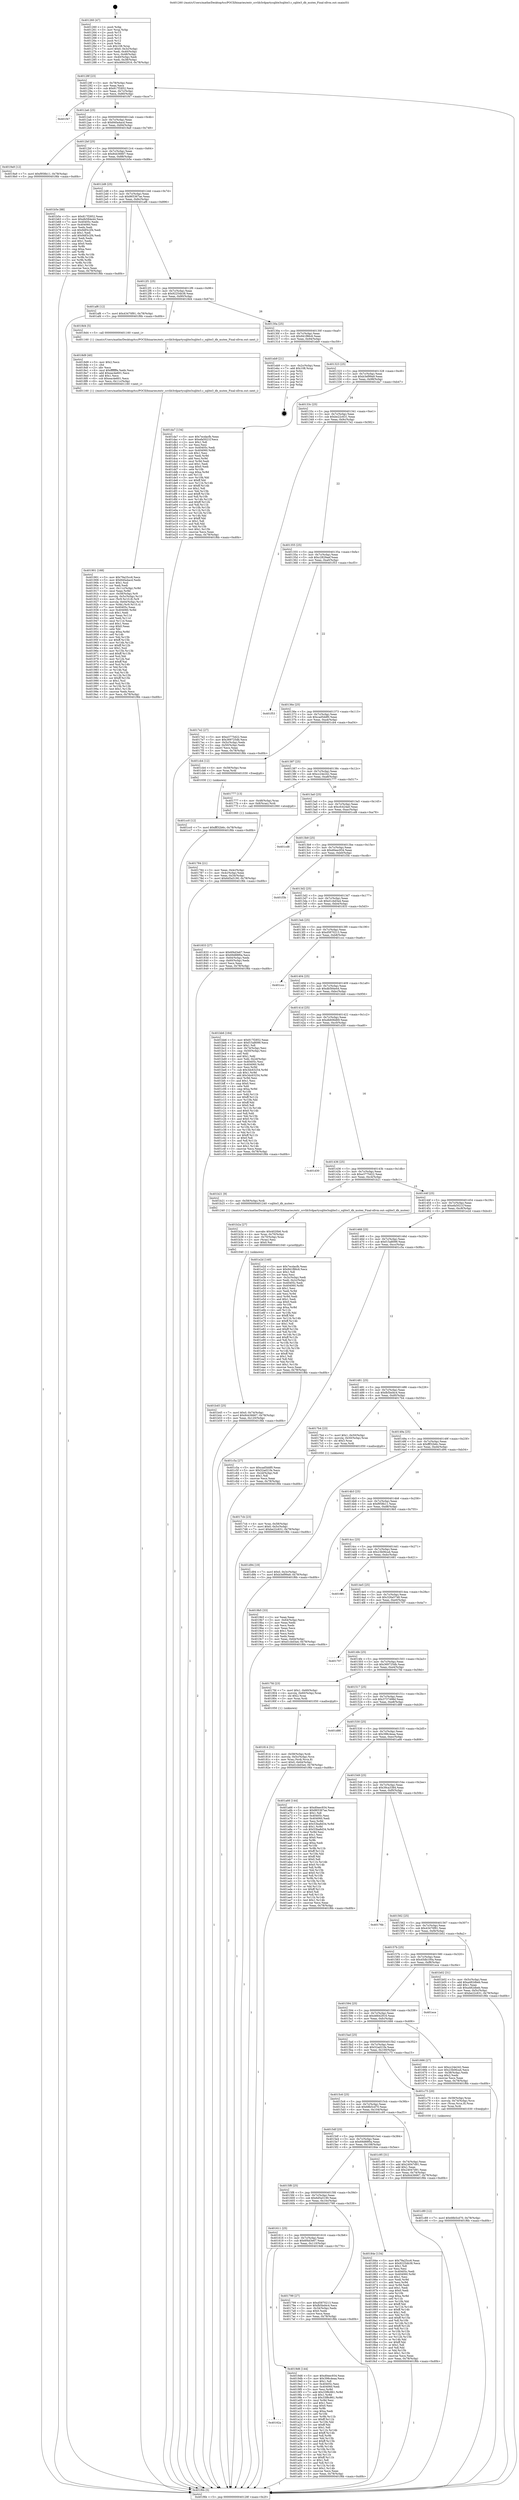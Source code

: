 digraph "0x401260" {
  label = "0x401260 (/mnt/c/Users/mathe/Desktop/tcc/POCII/binaries/extr_ccvlib3rdpartysqlite3sqlite3.c_sqlite3_db_mutex_Final-ollvm.out::main(0))"
  labelloc = "t"
  node[shape=record]

  Entry [label="",width=0.3,height=0.3,shape=circle,fillcolor=black,style=filled]
  "0x40128f" [label="{
     0x40128f [23]\l
     | [instrs]\l
     &nbsp;&nbsp;0x40128f \<+3\>: mov -0x78(%rbp),%eax\l
     &nbsp;&nbsp;0x401292 \<+2\>: mov %eax,%ecx\l
     &nbsp;&nbsp;0x401294 \<+6\>: sub $0x817f2852,%ecx\l
     &nbsp;&nbsp;0x40129a \<+3\>: mov %eax,-0x7c(%rbp)\l
     &nbsp;&nbsp;0x40129d \<+3\>: mov %ecx,-0x80(%rbp)\l
     &nbsp;&nbsp;0x4012a0 \<+6\>: je 0000000000401f47 \<main+0xce7\>\l
  }"]
  "0x401f47" [label="{
     0x401f47\l
  }", style=dashed]
  "0x4012a6" [label="{
     0x4012a6 [25]\l
     | [instrs]\l
     &nbsp;&nbsp;0x4012a6 \<+5\>: jmp 00000000004012ab \<main+0x4b\>\l
     &nbsp;&nbsp;0x4012ab \<+3\>: mov -0x7c(%rbp),%eax\l
     &nbsp;&nbsp;0x4012ae \<+5\>: sub $0x840a4acd,%eax\l
     &nbsp;&nbsp;0x4012b3 \<+6\>: mov %eax,-0x84(%rbp)\l
     &nbsp;&nbsp;0x4012b9 \<+6\>: je 00000000004019a9 \<main+0x749\>\l
  }"]
  Exit [label="",width=0.3,height=0.3,shape=circle,fillcolor=black,style=filled,peripheries=2]
  "0x4019a9" [label="{
     0x4019a9 [12]\l
     | [instrs]\l
     &nbsp;&nbsp;0x4019a9 \<+7\>: movl $0xf958b11,-0x78(%rbp)\l
     &nbsp;&nbsp;0x4019b0 \<+5\>: jmp 0000000000401f6b \<main+0xd0b\>\l
  }"]
  "0x4012bf" [label="{
     0x4012bf [25]\l
     | [instrs]\l
     &nbsp;&nbsp;0x4012bf \<+5\>: jmp 00000000004012c4 \<main+0x64\>\l
     &nbsp;&nbsp;0x4012c4 \<+3\>: mov -0x7c(%rbp),%eax\l
     &nbsp;&nbsp;0x4012c7 \<+5\>: sub $0x84436667,%eax\l
     &nbsp;&nbsp;0x4012cc \<+6\>: mov %eax,-0x88(%rbp)\l
     &nbsp;&nbsp;0x4012d2 \<+6\>: je 0000000000401b5e \<main+0x8fe\>\l
  }"]
  "0x401cc0" [label="{
     0x401cc0 [12]\l
     | [instrs]\l
     &nbsp;&nbsp;0x401cc0 \<+7\>: movl $0xfff32b6c,-0x78(%rbp)\l
     &nbsp;&nbsp;0x401cc7 \<+5\>: jmp 0000000000401f6b \<main+0xd0b\>\l
  }"]
  "0x401b5e" [label="{
     0x401b5e [88]\l
     | [instrs]\l
     &nbsp;&nbsp;0x401b5e \<+5\>: mov $0x817f2852,%eax\l
     &nbsp;&nbsp;0x401b63 \<+5\>: mov $0xdb584e44,%ecx\l
     &nbsp;&nbsp;0x401b68 \<+7\>: mov 0x40405c,%edx\l
     &nbsp;&nbsp;0x401b6f \<+7\>: mov 0x404060,%esi\l
     &nbsp;&nbsp;0x401b76 \<+2\>: mov %edx,%edi\l
     &nbsp;&nbsp;0x401b78 \<+6\>: sub $0x9df3c2f4,%edi\l
     &nbsp;&nbsp;0x401b7e \<+3\>: sub $0x1,%edi\l
     &nbsp;&nbsp;0x401b81 \<+6\>: add $0x9df3c2f4,%edi\l
     &nbsp;&nbsp;0x401b87 \<+3\>: imul %edi,%edx\l
     &nbsp;&nbsp;0x401b8a \<+3\>: and $0x1,%edx\l
     &nbsp;&nbsp;0x401b8d \<+3\>: cmp $0x0,%edx\l
     &nbsp;&nbsp;0x401b90 \<+4\>: sete %r8b\l
     &nbsp;&nbsp;0x401b94 \<+3\>: cmp $0xa,%esi\l
     &nbsp;&nbsp;0x401b97 \<+4\>: setl %r9b\l
     &nbsp;&nbsp;0x401b9b \<+3\>: mov %r8b,%r10b\l
     &nbsp;&nbsp;0x401b9e \<+3\>: and %r9b,%r10b\l
     &nbsp;&nbsp;0x401ba1 \<+3\>: xor %r9b,%r8b\l
     &nbsp;&nbsp;0x401ba4 \<+3\>: or %r8b,%r10b\l
     &nbsp;&nbsp;0x401ba7 \<+4\>: test $0x1,%r10b\l
     &nbsp;&nbsp;0x401bab \<+3\>: cmovne %ecx,%eax\l
     &nbsp;&nbsp;0x401bae \<+3\>: mov %eax,-0x78(%rbp)\l
     &nbsp;&nbsp;0x401bb1 \<+5\>: jmp 0000000000401f6b \<main+0xd0b\>\l
  }"]
  "0x4012d8" [label="{
     0x4012d8 [25]\l
     | [instrs]\l
     &nbsp;&nbsp;0x4012d8 \<+5\>: jmp 00000000004012dd \<main+0x7d\>\l
     &nbsp;&nbsp;0x4012dd \<+3\>: mov -0x7c(%rbp),%eax\l
     &nbsp;&nbsp;0x4012e0 \<+5\>: sub $0x865367ae,%eax\l
     &nbsp;&nbsp;0x4012e5 \<+6\>: mov %eax,-0x8c(%rbp)\l
     &nbsp;&nbsp;0x4012eb \<+6\>: je 0000000000401af6 \<main+0x896\>\l
  }"]
  "0x401c89" [label="{
     0x401c89 [12]\l
     | [instrs]\l
     &nbsp;&nbsp;0x401c89 \<+7\>: movl $0x68b5cd70,-0x78(%rbp)\l
     &nbsp;&nbsp;0x401c90 \<+5\>: jmp 0000000000401f6b \<main+0xd0b\>\l
  }"]
  "0x401af6" [label="{
     0x401af6 [12]\l
     | [instrs]\l
     &nbsp;&nbsp;0x401af6 \<+7\>: movl $0x43470f91,-0x78(%rbp)\l
     &nbsp;&nbsp;0x401afd \<+5\>: jmp 0000000000401f6b \<main+0xd0b\>\l
  }"]
  "0x4012f1" [label="{
     0x4012f1 [25]\l
     | [instrs]\l
     &nbsp;&nbsp;0x4012f1 \<+5\>: jmp 00000000004012f6 \<main+0x96\>\l
     &nbsp;&nbsp;0x4012f6 \<+3\>: mov -0x7c(%rbp),%eax\l
     &nbsp;&nbsp;0x4012f9 \<+5\>: sub $0x92254b38,%eax\l
     &nbsp;&nbsp;0x4012fe \<+6\>: mov %eax,-0x90(%rbp)\l
     &nbsp;&nbsp;0x401304 \<+6\>: je 00000000004018d4 \<main+0x674\>\l
  }"]
  "0x401b45" [label="{
     0x401b45 [25]\l
     | [instrs]\l
     &nbsp;&nbsp;0x401b45 \<+7\>: movl $0x0,-0x74(%rbp)\l
     &nbsp;&nbsp;0x401b4c \<+7\>: movl $0x84436667,-0x78(%rbp)\l
     &nbsp;&nbsp;0x401b53 \<+6\>: mov %eax,-0x120(%rbp)\l
     &nbsp;&nbsp;0x401b59 \<+5\>: jmp 0000000000401f6b \<main+0xd0b\>\l
  }"]
  "0x4018d4" [label="{
     0x4018d4 [5]\l
     | [instrs]\l
     &nbsp;&nbsp;0x4018d4 \<+5\>: call 0000000000401160 \<next_i\>\l
     | [calls]\l
     &nbsp;&nbsp;0x401160 \{1\} (/mnt/c/Users/mathe/Desktop/tcc/POCII/binaries/extr_ccvlib3rdpartysqlite3sqlite3.c_sqlite3_db_mutex_Final-ollvm.out::next_i)\l
  }"]
  "0x40130a" [label="{
     0x40130a [25]\l
     | [instrs]\l
     &nbsp;&nbsp;0x40130a \<+5\>: jmp 000000000040130f \<main+0xaf\>\l
     &nbsp;&nbsp;0x40130f \<+3\>: mov -0x7c(%rbp),%eax\l
     &nbsp;&nbsp;0x401312 \<+5\>: sub $0x941f86c6,%eax\l
     &nbsp;&nbsp;0x401317 \<+6\>: mov %eax,-0x94(%rbp)\l
     &nbsp;&nbsp;0x40131d \<+6\>: je 0000000000401eb9 \<main+0xc59\>\l
  }"]
  "0x401b2a" [label="{
     0x401b2a [27]\l
     | [instrs]\l
     &nbsp;&nbsp;0x401b2a \<+10\>: movabs $0x4020b6,%rdi\l
     &nbsp;&nbsp;0x401b34 \<+4\>: mov %rax,-0x70(%rbp)\l
     &nbsp;&nbsp;0x401b38 \<+4\>: mov -0x70(%rbp),%rax\l
     &nbsp;&nbsp;0x401b3c \<+2\>: mov (%rax),%esi\l
     &nbsp;&nbsp;0x401b3e \<+2\>: mov $0x0,%al\l
     &nbsp;&nbsp;0x401b40 \<+5\>: call 0000000000401040 \<printf@plt\>\l
     | [calls]\l
     &nbsp;&nbsp;0x401040 \{1\} (unknown)\l
  }"]
  "0x401eb9" [label="{
     0x401eb9 [21]\l
     | [instrs]\l
     &nbsp;&nbsp;0x401eb9 \<+3\>: mov -0x2c(%rbp),%eax\l
     &nbsp;&nbsp;0x401ebc \<+7\>: add $0x108,%rsp\l
     &nbsp;&nbsp;0x401ec3 \<+1\>: pop %rbx\l
     &nbsp;&nbsp;0x401ec4 \<+2\>: pop %r12\l
     &nbsp;&nbsp;0x401ec6 \<+2\>: pop %r13\l
     &nbsp;&nbsp;0x401ec8 \<+2\>: pop %r14\l
     &nbsp;&nbsp;0x401eca \<+2\>: pop %r15\l
     &nbsp;&nbsp;0x401ecc \<+1\>: pop %rbp\l
     &nbsp;&nbsp;0x401ecd \<+1\>: ret\l
  }"]
  "0x401323" [label="{
     0x401323 [25]\l
     | [instrs]\l
     &nbsp;&nbsp;0x401323 \<+5\>: jmp 0000000000401328 \<main+0xc8\>\l
     &nbsp;&nbsp;0x401328 \<+3\>: mov -0x7c(%rbp),%eax\l
     &nbsp;&nbsp;0x40132b \<+5\>: sub $0xb3ef99a9,%eax\l
     &nbsp;&nbsp;0x401330 \<+6\>: mov %eax,-0x98(%rbp)\l
     &nbsp;&nbsp;0x401336 \<+6\>: je 0000000000401da7 \<main+0xb47\>\l
  }"]
  "0x40162a" [label="{
     0x40162a\l
  }", style=dashed]
  "0x401da7" [label="{
     0x401da7 [134]\l
     | [instrs]\l
     &nbsp;&nbsp;0x401da7 \<+5\>: mov $0x7ecdacfb,%eax\l
     &nbsp;&nbsp;0x401dac \<+5\>: mov $0xefa5021f,%ecx\l
     &nbsp;&nbsp;0x401db1 \<+2\>: mov $0x1,%dl\l
     &nbsp;&nbsp;0x401db3 \<+2\>: xor %esi,%esi\l
     &nbsp;&nbsp;0x401db5 \<+7\>: mov 0x40405c,%edi\l
     &nbsp;&nbsp;0x401dbc \<+8\>: mov 0x404060,%r8d\l
     &nbsp;&nbsp;0x401dc4 \<+3\>: sub $0x1,%esi\l
     &nbsp;&nbsp;0x401dc7 \<+3\>: mov %edi,%r9d\l
     &nbsp;&nbsp;0x401dca \<+3\>: add %esi,%r9d\l
     &nbsp;&nbsp;0x401dcd \<+4\>: imul %r9d,%edi\l
     &nbsp;&nbsp;0x401dd1 \<+3\>: and $0x1,%edi\l
     &nbsp;&nbsp;0x401dd4 \<+3\>: cmp $0x0,%edi\l
     &nbsp;&nbsp;0x401dd7 \<+4\>: sete %r10b\l
     &nbsp;&nbsp;0x401ddb \<+4\>: cmp $0xa,%r8d\l
     &nbsp;&nbsp;0x401ddf \<+4\>: setl %r11b\l
     &nbsp;&nbsp;0x401de3 \<+3\>: mov %r10b,%bl\l
     &nbsp;&nbsp;0x401de6 \<+3\>: xor $0xff,%bl\l
     &nbsp;&nbsp;0x401de9 \<+3\>: mov %r11b,%r14b\l
     &nbsp;&nbsp;0x401dec \<+4\>: xor $0xff,%r14b\l
     &nbsp;&nbsp;0x401df0 \<+3\>: xor $0x1,%dl\l
     &nbsp;&nbsp;0x401df3 \<+3\>: mov %bl,%r15b\l
     &nbsp;&nbsp;0x401df6 \<+4\>: and $0xff,%r15b\l
     &nbsp;&nbsp;0x401dfa \<+3\>: and %dl,%r10b\l
     &nbsp;&nbsp;0x401dfd \<+3\>: mov %r14b,%r12b\l
     &nbsp;&nbsp;0x401e00 \<+4\>: and $0xff,%r12b\l
     &nbsp;&nbsp;0x401e04 \<+3\>: and %dl,%r11b\l
     &nbsp;&nbsp;0x401e07 \<+3\>: or %r10b,%r15b\l
     &nbsp;&nbsp;0x401e0a \<+3\>: or %r11b,%r12b\l
     &nbsp;&nbsp;0x401e0d \<+3\>: xor %r12b,%r15b\l
     &nbsp;&nbsp;0x401e10 \<+3\>: or %r14b,%bl\l
     &nbsp;&nbsp;0x401e13 \<+3\>: xor $0xff,%bl\l
     &nbsp;&nbsp;0x401e16 \<+3\>: or $0x1,%dl\l
     &nbsp;&nbsp;0x401e19 \<+2\>: and %dl,%bl\l
     &nbsp;&nbsp;0x401e1b \<+3\>: or %bl,%r15b\l
     &nbsp;&nbsp;0x401e1e \<+4\>: test $0x1,%r15b\l
     &nbsp;&nbsp;0x401e22 \<+3\>: cmovne %ecx,%eax\l
     &nbsp;&nbsp;0x401e25 \<+3\>: mov %eax,-0x78(%rbp)\l
     &nbsp;&nbsp;0x401e28 \<+5\>: jmp 0000000000401f6b \<main+0xd0b\>\l
  }"]
  "0x40133c" [label="{
     0x40133c [25]\l
     | [instrs]\l
     &nbsp;&nbsp;0x40133c \<+5\>: jmp 0000000000401341 \<main+0xe1\>\l
     &nbsp;&nbsp;0x401341 \<+3\>: mov -0x7c(%rbp),%eax\l
     &nbsp;&nbsp;0x401344 \<+5\>: sub $0xbe22c631,%eax\l
     &nbsp;&nbsp;0x401349 \<+6\>: mov %eax,-0x9c(%rbp)\l
     &nbsp;&nbsp;0x40134f \<+6\>: je 00000000004017e2 \<main+0x582\>\l
  }"]
  "0x4019d6" [label="{
     0x4019d6 [144]\l
     | [instrs]\l
     &nbsp;&nbsp;0x4019d6 \<+5\>: mov $0xd0eec934,%eax\l
     &nbsp;&nbsp;0x4019db \<+5\>: mov $0x398c4eaa,%ecx\l
     &nbsp;&nbsp;0x4019e0 \<+2\>: mov $0x1,%dl\l
     &nbsp;&nbsp;0x4019e2 \<+7\>: mov 0x40405c,%esi\l
     &nbsp;&nbsp;0x4019e9 \<+7\>: mov 0x404060,%edi\l
     &nbsp;&nbsp;0x4019f0 \<+3\>: mov %esi,%r8d\l
     &nbsp;&nbsp;0x4019f3 \<+7\>: add $0x33f8c861,%r8d\l
     &nbsp;&nbsp;0x4019fa \<+4\>: sub $0x1,%r8d\l
     &nbsp;&nbsp;0x4019fe \<+7\>: sub $0x33f8c861,%r8d\l
     &nbsp;&nbsp;0x401a05 \<+4\>: imul %r8d,%esi\l
     &nbsp;&nbsp;0x401a09 \<+3\>: and $0x1,%esi\l
     &nbsp;&nbsp;0x401a0c \<+3\>: cmp $0x0,%esi\l
     &nbsp;&nbsp;0x401a0f \<+4\>: sete %r9b\l
     &nbsp;&nbsp;0x401a13 \<+3\>: cmp $0xa,%edi\l
     &nbsp;&nbsp;0x401a16 \<+4\>: setl %r10b\l
     &nbsp;&nbsp;0x401a1a \<+3\>: mov %r9b,%r11b\l
     &nbsp;&nbsp;0x401a1d \<+4\>: xor $0xff,%r11b\l
     &nbsp;&nbsp;0x401a21 \<+3\>: mov %r10b,%bl\l
     &nbsp;&nbsp;0x401a24 \<+3\>: xor $0xff,%bl\l
     &nbsp;&nbsp;0x401a27 \<+3\>: xor $0x1,%dl\l
     &nbsp;&nbsp;0x401a2a \<+3\>: mov %r11b,%r14b\l
     &nbsp;&nbsp;0x401a2d \<+4\>: and $0xff,%r14b\l
     &nbsp;&nbsp;0x401a31 \<+3\>: and %dl,%r9b\l
     &nbsp;&nbsp;0x401a34 \<+3\>: mov %bl,%r15b\l
     &nbsp;&nbsp;0x401a37 \<+4\>: and $0xff,%r15b\l
     &nbsp;&nbsp;0x401a3b \<+3\>: and %dl,%r10b\l
     &nbsp;&nbsp;0x401a3e \<+3\>: or %r9b,%r14b\l
     &nbsp;&nbsp;0x401a41 \<+3\>: or %r10b,%r15b\l
     &nbsp;&nbsp;0x401a44 \<+3\>: xor %r15b,%r14b\l
     &nbsp;&nbsp;0x401a47 \<+3\>: or %bl,%r11b\l
     &nbsp;&nbsp;0x401a4a \<+4\>: xor $0xff,%r11b\l
     &nbsp;&nbsp;0x401a4e \<+3\>: or $0x1,%dl\l
     &nbsp;&nbsp;0x401a51 \<+3\>: and %dl,%r11b\l
     &nbsp;&nbsp;0x401a54 \<+3\>: or %r11b,%r14b\l
     &nbsp;&nbsp;0x401a57 \<+4\>: test $0x1,%r14b\l
     &nbsp;&nbsp;0x401a5b \<+3\>: cmovne %ecx,%eax\l
     &nbsp;&nbsp;0x401a5e \<+3\>: mov %eax,-0x78(%rbp)\l
     &nbsp;&nbsp;0x401a61 \<+5\>: jmp 0000000000401f6b \<main+0xd0b\>\l
  }"]
  "0x4017e2" [label="{
     0x4017e2 [27]\l
     | [instrs]\l
     &nbsp;&nbsp;0x4017e2 \<+5\>: mov $0xe3775d22,%eax\l
     &nbsp;&nbsp;0x4017e7 \<+5\>: mov $0x369725db,%ecx\l
     &nbsp;&nbsp;0x4017ec \<+3\>: mov -0x5c(%rbp),%edx\l
     &nbsp;&nbsp;0x4017ef \<+3\>: cmp -0x50(%rbp),%edx\l
     &nbsp;&nbsp;0x4017f2 \<+3\>: cmovl %ecx,%eax\l
     &nbsp;&nbsp;0x4017f5 \<+3\>: mov %eax,-0x78(%rbp)\l
     &nbsp;&nbsp;0x4017f8 \<+5\>: jmp 0000000000401f6b \<main+0xd0b\>\l
  }"]
  "0x401355" [label="{
     0x401355 [25]\l
     | [instrs]\l
     &nbsp;&nbsp;0x401355 \<+5\>: jmp 000000000040135a \<main+0xfa\>\l
     &nbsp;&nbsp;0x40135a \<+3\>: mov -0x7c(%rbp),%eax\l
     &nbsp;&nbsp;0x40135d \<+5\>: sub $0xc2829aef,%eax\l
     &nbsp;&nbsp;0x401362 \<+6\>: mov %eax,-0xa0(%rbp)\l
     &nbsp;&nbsp;0x401368 \<+6\>: je 0000000000401f53 \<main+0xcf3\>\l
  }"]
  "0x401901" [label="{
     0x401901 [168]\l
     | [instrs]\l
     &nbsp;&nbsp;0x401901 \<+5\>: mov $0x79a25cc6,%ecx\l
     &nbsp;&nbsp;0x401906 \<+5\>: mov $0x840a4acd,%edx\l
     &nbsp;&nbsp;0x40190b \<+3\>: mov $0x1,%sil\l
     &nbsp;&nbsp;0x40190e \<+2\>: xor %edi,%edi\l
     &nbsp;&nbsp;0x401910 \<+7\>: mov -0x11c(%rbp),%r8d\l
     &nbsp;&nbsp;0x401917 \<+4\>: imul %eax,%r8d\l
     &nbsp;&nbsp;0x40191b \<+4\>: mov -0x58(%rbp),%r9\l
     &nbsp;&nbsp;0x40191f \<+4\>: movslq -0x5c(%rbp),%r10\l
     &nbsp;&nbsp;0x401923 \<+4\>: mov (%r9,%r10,8),%r9\l
     &nbsp;&nbsp;0x401927 \<+4\>: movslq -0x64(%rbp),%r10\l
     &nbsp;&nbsp;0x40192b \<+4\>: mov %r8d,(%r9,%r10,4)\l
     &nbsp;&nbsp;0x40192f \<+7\>: mov 0x40405c,%eax\l
     &nbsp;&nbsp;0x401936 \<+8\>: mov 0x404060,%r8d\l
     &nbsp;&nbsp;0x40193e \<+3\>: sub $0x1,%edi\l
     &nbsp;&nbsp;0x401941 \<+3\>: mov %eax,%r11d\l
     &nbsp;&nbsp;0x401944 \<+3\>: add %edi,%r11d\l
     &nbsp;&nbsp;0x401947 \<+4\>: imul %r11d,%eax\l
     &nbsp;&nbsp;0x40194b \<+3\>: and $0x1,%eax\l
     &nbsp;&nbsp;0x40194e \<+3\>: cmp $0x0,%eax\l
     &nbsp;&nbsp;0x401951 \<+3\>: sete %bl\l
     &nbsp;&nbsp;0x401954 \<+4\>: cmp $0xa,%r8d\l
     &nbsp;&nbsp;0x401958 \<+4\>: setl %r14b\l
     &nbsp;&nbsp;0x40195c \<+3\>: mov %bl,%r15b\l
     &nbsp;&nbsp;0x40195f \<+4\>: xor $0xff,%r15b\l
     &nbsp;&nbsp;0x401963 \<+3\>: mov %r14b,%r12b\l
     &nbsp;&nbsp;0x401966 \<+4\>: xor $0xff,%r12b\l
     &nbsp;&nbsp;0x40196a \<+4\>: xor $0x1,%sil\l
     &nbsp;&nbsp;0x40196e \<+3\>: mov %r15b,%r13b\l
     &nbsp;&nbsp;0x401971 \<+4\>: and $0xff,%r13b\l
     &nbsp;&nbsp;0x401975 \<+3\>: and %sil,%bl\l
     &nbsp;&nbsp;0x401978 \<+3\>: mov %r12b,%al\l
     &nbsp;&nbsp;0x40197b \<+2\>: and $0xff,%al\l
     &nbsp;&nbsp;0x40197d \<+3\>: and %sil,%r14b\l
     &nbsp;&nbsp;0x401980 \<+3\>: or %bl,%r13b\l
     &nbsp;&nbsp;0x401983 \<+3\>: or %r14b,%al\l
     &nbsp;&nbsp;0x401986 \<+3\>: xor %al,%r13b\l
     &nbsp;&nbsp;0x401989 \<+3\>: or %r12b,%r15b\l
     &nbsp;&nbsp;0x40198c \<+4\>: xor $0xff,%r15b\l
     &nbsp;&nbsp;0x401990 \<+4\>: or $0x1,%sil\l
     &nbsp;&nbsp;0x401994 \<+3\>: and %sil,%r15b\l
     &nbsp;&nbsp;0x401997 \<+3\>: or %r15b,%r13b\l
     &nbsp;&nbsp;0x40199a \<+4\>: test $0x1,%r13b\l
     &nbsp;&nbsp;0x40199e \<+3\>: cmovne %edx,%ecx\l
     &nbsp;&nbsp;0x4019a1 \<+3\>: mov %ecx,-0x78(%rbp)\l
     &nbsp;&nbsp;0x4019a4 \<+5\>: jmp 0000000000401f6b \<main+0xd0b\>\l
  }"]
  "0x401f53" [label="{
     0x401f53\l
  }", style=dashed]
  "0x40136e" [label="{
     0x40136e [25]\l
     | [instrs]\l
     &nbsp;&nbsp;0x40136e \<+5\>: jmp 0000000000401373 \<main+0x113\>\l
     &nbsp;&nbsp;0x401373 \<+3\>: mov -0x7c(%rbp),%eax\l
     &nbsp;&nbsp;0x401376 \<+5\>: sub $0xcad5ddf0,%eax\l
     &nbsp;&nbsp;0x40137b \<+6\>: mov %eax,-0xa4(%rbp)\l
     &nbsp;&nbsp;0x401381 \<+6\>: je 0000000000401cb4 \<main+0xa54\>\l
  }"]
  "0x4018d9" [label="{
     0x4018d9 [40]\l
     | [instrs]\l
     &nbsp;&nbsp;0x4018d9 \<+5\>: mov $0x2,%ecx\l
     &nbsp;&nbsp;0x4018de \<+1\>: cltd\l
     &nbsp;&nbsp;0x4018df \<+2\>: idiv %ecx\l
     &nbsp;&nbsp;0x4018e1 \<+6\>: imul $0xfffffffe,%edx,%ecx\l
     &nbsp;&nbsp;0x4018e7 \<+6\>: add $0xeac4e601,%ecx\l
     &nbsp;&nbsp;0x4018ed \<+3\>: add $0x1,%ecx\l
     &nbsp;&nbsp;0x4018f0 \<+6\>: sub $0xeac4e601,%ecx\l
     &nbsp;&nbsp;0x4018f6 \<+6\>: mov %ecx,-0x11c(%rbp)\l
     &nbsp;&nbsp;0x4018fc \<+5\>: call 0000000000401160 \<next_i\>\l
     | [calls]\l
     &nbsp;&nbsp;0x401160 \{1\} (/mnt/c/Users/mathe/Desktop/tcc/POCII/binaries/extr_ccvlib3rdpartysqlite3sqlite3.c_sqlite3_db_mutex_Final-ollvm.out::next_i)\l
  }"]
  "0x401cb4" [label="{
     0x401cb4 [12]\l
     | [instrs]\l
     &nbsp;&nbsp;0x401cb4 \<+4\>: mov -0x58(%rbp),%rax\l
     &nbsp;&nbsp;0x401cb8 \<+3\>: mov %rax,%rdi\l
     &nbsp;&nbsp;0x401cbb \<+5\>: call 0000000000401030 \<free@plt\>\l
     | [calls]\l
     &nbsp;&nbsp;0x401030 \{1\} (unknown)\l
  }"]
  "0x401387" [label="{
     0x401387 [25]\l
     | [instrs]\l
     &nbsp;&nbsp;0x401387 \<+5\>: jmp 000000000040138c \<main+0x12c\>\l
     &nbsp;&nbsp;0x40138c \<+3\>: mov -0x7c(%rbp),%eax\l
     &nbsp;&nbsp;0x40138f \<+5\>: sub $0xcc24e242,%eax\l
     &nbsp;&nbsp;0x401394 \<+6\>: mov %eax,-0xa8(%rbp)\l
     &nbsp;&nbsp;0x40139a \<+6\>: je 0000000000401777 \<main+0x517\>\l
  }"]
  "0x401814" [label="{
     0x401814 [31]\l
     | [instrs]\l
     &nbsp;&nbsp;0x401814 \<+4\>: mov -0x58(%rbp),%rdi\l
     &nbsp;&nbsp;0x401818 \<+4\>: movslq -0x5c(%rbp),%rcx\l
     &nbsp;&nbsp;0x40181c \<+4\>: mov %rax,(%rdi,%rcx,8)\l
     &nbsp;&nbsp;0x401820 \<+7\>: movl $0x0,-0x64(%rbp)\l
     &nbsp;&nbsp;0x401827 \<+7\>: movl $0xd1cbd3a4,-0x78(%rbp)\l
     &nbsp;&nbsp;0x40182e \<+5\>: jmp 0000000000401f6b \<main+0xd0b\>\l
  }"]
  "0x401777" [label="{
     0x401777 [13]\l
     | [instrs]\l
     &nbsp;&nbsp;0x401777 \<+4\>: mov -0x48(%rbp),%rax\l
     &nbsp;&nbsp;0x40177b \<+4\>: mov 0x8(%rax),%rdi\l
     &nbsp;&nbsp;0x40177f \<+5\>: call 0000000000401060 \<atoi@plt\>\l
     | [calls]\l
     &nbsp;&nbsp;0x401060 \{1\} (unknown)\l
  }"]
  "0x4013a0" [label="{
     0x4013a0 [25]\l
     | [instrs]\l
     &nbsp;&nbsp;0x4013a0 \<+5\>: jmp 00000000004013a5 \<main+0x145\>\l
     &nbsp;&nbsp;0x4013a5 \<+3\>: mov -0x7c(%rbp),%eax\l
     &nbsp;&nbsp;0x4013a8 \<+5\>: sub $0xcfc424a0,%eax\l
     &nbsp;&nbsp;0x4013ad \<+6\>: mov %eax,-0xac(%rbp)\l
     &nbsp;&nbsp;0x4013b3 \<+6\>: je 0000000000401cd8 \<main+0xa78\>\l
  }"]
  "0x4017cb" [label="{
     0x4017cb [23]\l
     | [instrs]\l
     &nbsp;&nbsp;0x4017cb \<+4\>: mov %rax,-0x58(%rbp)\l
     &nbsp;&nbsp;0x4017cf \<+7\>: movl $0x0,-0x5c(%rbp)\l
     &nbsp;&nbsp;0x4017d6 \<+7\>: movl $0xbe22c631,-0x78(%rbp)\l
     &nbsp;&nbsp;0x4017dd \<+5\>: jmp 0000000000401f6b \<main+0xd0b\>\l
  }"]
  "0x401cd8" [label="{
     0x401cd8\l
  }", style=dashed]
  "0x4013b9" [label="{
     0x4013b9 [25]\l
     | [instrs]\l
     &nbsp;&nbsp;0x4013b9 \<+5\>: jmp 00000000004013be \<main+0x15e\>\l
     &nbsp;&nbsp;0x4013be \<+3\>: mov -0x7c(%rbp),%eax\l
     &nbsp;&nbsp;0x4013c1 \<+5\>: sub $0xd0eec934,%eax\l
     &nbsp;&nbsp;0x4013c6 \<+6\>: mov %eax,-0xb0(%rbp)\l
     &nbsp;&nbsp;0x4013cc \<+6\>: je 0000000000401f3b \<main+0xcdb\>\l
  }"]
  "0x401611" [label="{
     0x401611 [25]\l
     | [instrs]\l
     &nbsp;&nbsp;0x401611 \<+5\>: jmp 0000000000401616 \<main+0x3b6\>\l
     &nbsp;&nbsp;0x401616 \<+3\>: mov -0x7c(%rbp),%eax\l
     &nbsp;&nbsp;0x401619 \<+5\>: sub $0x6f4d3e67,%eax\l
     &nbsp;&nbsp;0x40161e \<+6\>: mov %eax,-0x110(%rbp)\l
     &nbsp;&nbsp;0x401624 \<+6\>: je 00000000004019d6 \<main+0x776\>\l
  }"]
  "0x401f3b" [label="{
     0x401f3b\l
  }", style=dashed]
  "0x4013d2" [label="{
     0x4013d2 [25]\l
     | [instrs]\l
     &nbsp;&nbsp;0x4013d2 \<+5\>: jmp 00000000004013d7 \<main+0x177\>\l
     &nbsp;&nbsp;0x4013d7 \<+3\>: mov -0x7c(%rbp),%eax\l
     &nbsp;&nbsp;0x4013da \<+5\>: sub $0xd1cbd3a4,%eax\l
     &nbsp;&nbsp;0x4013df \<+6\>: mov %eax,-0xb4(%rbp)\l
     &nbsp;&nbsp;0x4013e5 \<+6\>: je 0000000000401833 \<main+0x5d3\>\l
  }"]
  "0x401799" [label="{
     0x401799 [27]\l
     | [instrs]\l
     &nbsp;&nbsp;0x401799 \<+5\>: mov $0xd5870213,%eax\l
     &nbsp;&nbsp;0x40179e \<+5\>: mov $0xfb5bd4c4,%ecx\l
     &nbsp;&nbsp;0x4017a3 \<+3\>: mov -0x34(%rbp),%edx\l
     &nbsp;&nbsp;0x4017a6 \<+3\>: cmp $0x0,%edx\l
     &nbsp;&nbsp;0x4017a9 \<+3\>: cmove %ecx,%eax\l
     &nbsp;&nbsp;0x4017ac \<+3\>: mov %eax,-0x78(%rbp)\l
     &nbsp;&nbsp;0x4017af \<+5\>: jmp 0000000000401f6b \<main+0xd0b\>\l
  }"]
  "0x401833" [label="{
     0x401833 [27]\l
     | [instrs]\l
     &nbsp;&nbsp;0x401833 \<+5\>: mov $0x6f4d3e67,%eax\l
     &nbsp;&nbsp;0x401838 \<+5\>: mov $0x69d88f0a,%ecx\l
     &nbsp;&nbsp;0x40183d \<+3\>: mov -0x64(%rbp),%edx\l
     &nbsp;&nbsp;0x401840 \<+3\>: cmp -0x60(%rbp),%edx\l
     &nbsp;&nbsp;0x401843 \<+3\>: cmovl %ecx,%eax\l
     &nbsp;&nbsp;0x401846 \<+3\>: mov %eax,-0x78(%rbp)\l
     &nbsp;&nbsp;0x401849 \<+5\>: jmp 0000000000401f6b \<main+0xd0b\>\l
  }"]
  "0x4013eb" [label="{
     0x4013eb [25]\l
     | [instrs]\l
     &nbsp;&nbsp;0x4013eb \<+5\>: jmp 00000000004013f0 \<main+0x190\>\l
     &nbsp;&nbsp;0x4013f0 \<+3\>: mov -0x7c(%rbp),%eax\l
     &nbsp;&nbsp;0x4013f3 \<+5\>: sub $0xd5870213,%eax\l
     &nbsp;&nbsp;0x4013f8 \<+6\>: mov %eax,-0xb8(%rbp)\l
     &nbsp;&nbsp;0x4013fe \<+6\>: je 0000000000401ccc \<main+0xa6c\>\l
  }"]
  "0x4015f8" [label="{
     0x4015f8 [25]\l
     | [instrs]\l
     &nbsp;&nbsp;0x4015f8 \<+5\>: jmp 00000000004015fd \<main+0x39d\>\l
     &nbsp;&nbsp;0x4015fd \<+3\>: mov -0x7c(%rbp),%eax\l
     &nbsp;&nbsp;0x401600 \<+5\>: sub $0x6d5a5190,%eax\l
     &nbsp;&nbsp;0x401605 \<+6\>: mov %eax,-0x10c(%rbp)\l
     &nbsp;&nbsp;0x40160b \<+6\>: je 0000000000401799 \<main+0x539\>\l
  }"]
  "0x401ccc" [label="{
     0x401ccc\l
  }", style=dashed]
  "0x401404" [label="{
     0x401404 [25]\l
     | [instrs]\l
     &nbsp;&nbsp;0x401404 \<+5\>: jmp 0000000000401409 \<main+0x1a9\>\l
     &nbsp;&nbsp;0x401409 \<+3\>: mov -0x7c(%rbp),%eax\l
     &nbsp;&nbsp;0x40140c \<+5\>: sub $0xdb584e44,%eax\l
     &nbsp;&nbsp;0x401411 \<+6\>: mov %eax,-0xbc(%rbp)\l
     &nbsp;&nbsp;0x401417 \<+6\>: je 0000000000401bb6 \<main+0x956\>\l
  }"]
  "0x40184e" [label="{
     0x40184e [134]\l
     | [instrs]\l
     &nbsp;&nbsp;0x40184e \<+5\>: mov $0x79a25cc6,%eax\l
     &nbsp;&nbsp;0x401853 \<+5\>: mov $0x92254b38,%ecx\l
     &nbsp;&nbsp;0x401858 \<+2\>: mov $0x1,%dl\l
     &nbsp;&nbsp;0x40185a \<+2\>: xor %esi,%esi\l
     &nbsp;&nbsp;0x40185c \<+7\>: mov 0x40405c,%edi\l
     &nbsp;&nbsp;0x401863 \<+8\>: mov 0x404060,%r8d\l
     &nbsp;&nbsp;0x40186b \<+3\>: sub $0x1,%esi\l
     &nbsp;&nbsp;0x40186e \<+3\>: mov %edi,%r9d\l
     &nbsp;&nbsp;0x401871 \<+3\>: add %esi,%r9d\l
     &nbsp;&nbsp;0x401874 \<+4\>: imul %r9d,%edi\l
     &nbsp;&nbsp;0x401878 \<+3\>: and $0x1,%edi\l
     &nbsp;&nbsp;0x40187b \<+3\>: cmp $0x0,%edi\l
     &nbsp;&nbsp;0x40187e \<+4\>: sete %r10b\l
     &nbsp;&nbsp;0x401882 \<+4\>: cmp $0xa,%r8d\l
     &nbsp;&nbsp;0x401886 \<+4\>: setl %r11b\l
     &nbsp;&nbsp;0x40188a \<+3\>: mov %r10b,%bl\l
     &nbsp;&nbsp;0x40188d \<+3\>: xor $0xff,%bl\l
     &nbsp;&nbsp;0x401890 \<+3\>: mov %r11b,%r14b\l
     &nbsp;&nbsp;0x401893 \<+4\>: xor $0xff,%r14b\l
     &nbsp;&nbsp;0x401897 \<+3\>: xor $0x1,%dl\l
     &nbsp;&nbsp;0x40189a \<+3\>: mov %bl,%r15b\l
     &nbsp;&nbsp;0x40189d \<+4\>: and $0xff,%r15b\l
     &nbsp;&nbsp;0x4018a1 \<+3\>: and %dl,%r10b\l
     &nbsp;&nbsp;0x4018a4 \<+3\>: mov %r14b,%r12b\l
     &nbsp;&nbsp;0x4018a7 \<+4\>: and $0xff,%r12b\l
     &nbsp;&nbsp;0x4018ab \<+3\>: and %dl,%r11b\l
     &nbsp;&nbsp;0x4018ae \<+3\>: or %r10b,%r15b\l
     &nbsp;&nbsp;0x4018b1 \<+3\>: or %r11b,%r12b\l
     &nbsp;&nbsp;0x4018b4 \<+3\>: xor %r12b,%r15b\l
     &nbsp;&nbsp;0x4018b7 \<+3\>: or %r14b,%bl\l
     &nbsp;&nbsp;0x4018ba \<+3\>: xor $0xff,%bl\l
     &nbsp;&nbsp;0x4018bd \<+3\>: or $0x1,%dl\l
     &nbsp;&nbsp;0x4018c0 \<+2\>: and %dl,%bl\l
     &nbsp;&nbsp;0x4018c2 \<+3\>: or %bl,%r15b\l
     &nbsp;&nbsp;0x4018c5 \<+4\>: test $0x1,%r15b\l
     &nbsp;&nbsp;0x4018c9 \<+3\>: cmovne %ecx,%eax\l
     &nbsp;&nbsp;0x4018cc \<+3\>: mov %eax,-0x78(%rbp)\l
     &nbsp;&nbsp;0x4018cf \<+5\>: jmp 0000000000401f6b \<main+0xd0b\>\l
  }"]
  "0x401bb6" [label="{
     0x401bb6 [164]\l
     | [instrs]\l
     &nbsp;&nbsp;0x401bb6 \<+5\>: mov $0x817f2852,%eax\l
     &nbsp;&nbsp;0x401bbb \<+5\>: mov $0xf15a8099,%ecx\l
     &nbsp;&nbsp;0x401bc0 \<+2\>: mov $0x1,%dl\l
     &nbsp;&nbsp;0x401bc2 \<+3\>: mov -0x74(%rbp),%esi\l
     &nbsp;&nbsp;0x401bc5 \<+3\>: cmp -0x50(%rbp),%esi\l
     &nbsp;&nbsp;0x401bc8 \<+4\>: setl %dil\l
     &nbsp;&nbsp;0x401bcc \<+4\>: and $0x1,%dil\l
     &nbsp;&nbsp;0x401bd0 \<+4\>: mov %dil,-0x2d(%rbp)\l
     &nbsp;&nbsp;0x401bd4 \<+7\>: mov 0x40405c,%esi\l
     &nbsp;&nbsp;0x401bdb \<+8\>: mov 0x404060,%r8d\l
     &nbsp;&nbsp;0x401be3 \<+3\>: mov %esi,%r9d\l
     &nbsp;&nbsp;0x401be6 \<+7\>: sub $0x3dc63254,%r9d\l
     &nbsp;&nbsp;0x401bed \<+4\>: sub $0x1,%r9d\l
     &nbsp;&nbsp;0x401bf1 \<+7\>: add $0x3dc63254,%r9d\l
     &nbsp;&nbsp;0x401bf8 \<+4\>: imul %r9d,%esi\l
     &nbsp;&nbsp;0x401bfc \<+3\>: and $0x1,%esi\l
     &nbsp;&nbsp;0x401bff \<+3\>: cmp $0x0,%esi\l
     &nbsp;&nbsp;0x401c02 \<+4\>: sete %dil\l
     &nbsp;&nbsp;0x401c06 \<+4\>: cmp $0xa,%r8d\l
     &nbsp;&nbsp;0x401c0a \<+4\>: setl %r10b\l
     &nbsp;&nbsp;0x401c0e \<+3\>: mov %dil,%r11b\l
     &nbsp;&nbsp;0x401c11 \<+4\>: xor $0xff,%r11b\l
     &nbsp;&nbsp;0x401c15 \<+3\>: mov %r10b,%bl\l
     &nbsp;&nbsp;0x401c18 \<+3\>: xor $0xff,%bl\l
     &nbsp;&nbsp;0x401c1b \<+3\>: xor $0x0,%dl\l
     &nbsp;&nbsp;0x401c1e \<+3\>: mov %r11b,%r14b\l
     &nbsp;&nbsp;0x401c21 \<+4\>: and $0x0,%r14b\l
     &nbsp;&nbsp;0x401c25 \<+3\>: and %dl,%dil\l
     &nbsp;&nbsp;0x401c28 \<+3\>: mov %bl,%r15b\l
     &nbsp;&nbsp;0x401c2b \<+4\>: and $0x0,%r15b\l
     &nbsp;&nbsp;0x401c2f \<+3\>: and %dl,%r10b\l
     &nbsp;&nbsp;0x401c32 \<+3\>: or %dil,%r14b\l
     &nbsp;&nbsp;0x401c35 \<+3\>: or %r10b,%r15b\l
     &nbsp;&nbsp;0x401c38 \<+3\>: xor %r15b,%r14b\l
     &nbsp;&nbsp;0x401c3b \<+3\>: or %bl,%r11b\l
     &nbsp;&nbsp;0x401c3e \<+4\>: xor $0xff,%r11b\l
     &nbsp;&nbsp;0x401c42 \<+3\>: or $0x0,%dl\l
     &nbsp;&nbsp;0x401c45 \<+3\>: and %dl,%r11b\l
     &nbsp;&nbsp;0x401c48 \<+3\>: or %r11b,%r14b\l
     &nbsp;&nbsp;0x401c4b \<+4\>: test $0x1,%r14b\l
     &nbsp;&nbsp;0x401c4f \<+3\>: cmovne %ecx,%eax\l
     &nbsp;&nbsp;0x401c52 \<+3\>: mov %eax,-0x78(%rbp)\l
     &nbsp;&nbsp;0x401c55 \<+5\>: jmp 0000000000401f6b \<main+0xd0b\>\l
  }"]
  "0x40141d" [label="{
     0x40141d [25]\l
     | [instrs]\l
     &nbsp;&nbsp;0x40141d \<+5\>: jmp 0000000000401422 \<main+0x1c2\>\l
     &nbsp;&nbsp;0x401422 \<+3\>: mov -0x7c(%rbp),%eax\l
     &nbsp;&nbsp;0x401425 \<+5\>: sub $0xdb606d69,%eax\l
     &nbsp;&nbsp;0x40142a \<+6\>: mov %eax,-0xc0(%rbp)\l
     &nbsp;&nbsp;0x401430 \<+6\>: je 0000000000401d30 \<main+0xad0\>\l
  }"]
  "0x4015df" [label="{
     0x4015df [25]\l
     | [instrs]\l
     &nbsp;&nbsp;0x4015df \<+5\>: jmp 00000000004015e4 \<main+0x384\>\l
     &nbsp;&nbsp;0x4015e4 \<+3\>: mov -0x7c(%rbp),%eax\l
     &nbsp;&nbsp;0x4015e7 \<+5\>: sub $0x69d88f0a,%eax\l
     &nbsp;&nbsp;0x4015ec \<+6\>: mov %eax,-0x108(%rbp)\l
     &nbsp;&nbsp;0x4015f2 \<+6\>: je 000000000040184e \<main+0x5ee\>\l
  }"]
  "0x401d30" [label="{
     0x401d30\l
  }", style=dashed]
  "0x401436" [label="{
     0x401436 [25]\l
     | [instrs]\l
     &nbsp;&nbsp;0x401436 \<+5\>: jmp 000000000040143b \<main+0x1db\>\l
     &nbsp;&nbsp;0x40143b \<+3\>: mov -0x7c(%rbp),%eax\l
     &nbsp;&nbsp;0x40143e \<+5\>: sub $0xe3775d22,%eax\l
     &nbsp;&nbsp;0x401443 \<+6\>: mov %eax,-0xc4(%rbp)\l
     &nbsp;&nbsp;0x401449 \<+6\>: je 0000000000401b21 \<main+0x8c1\>\l
  }"]
  "0x401c95" [label="{
     0x401c95 [31]\l
     | [instrs]\l
     &nbsp;&nbsp;0x401c95 \<+3\>: mov -0x74(%rbp),%eax\l
     &nbsp;&nbsp;0x401c98 \<+5\>: add $0x24047d91,%eax\l
     &nbsp;&nbsp;0x401c9d \<+3\>: add $0x1,%eax\l
     &nbsp;&nbsp;0x401ca0 \<+5\>: sub $0x24047d91,%eax\l
     &nbsp;&nbsp;0x401ca5 \<+3\>: mov %eax,-0x74(%rbp)\l
     &nbsp;&nbsp;0x401ca8 \<+7\>: movl $0x84436667,-0x78(%rbp)\l
     &nbsp;&nbsp;0x401caf \<+5\>: jmp 0000000000401f6b \<main+0xd0b\>\l
  }"]
  "0x401b21" [label="{
     0x401b21 [9]\l
     | [instrs]\l
     &nbsp;&nbsp;0x401b21 \<+4\>: mov -0x58(%rbp),%rdi\l
     &nbsp;&nbsp;0x401b25 \<+5\>: call 0000000000401240 \<sqlite3_db_mutex\>\l
     | [calls]\l
     &nbsp;&nbsp;0x401240 \{1\} (/mnt/c/Users/mathe/Desktop/tcc/POCII/binaries/extr_ccvlib3rdpartysqlite3sqlite3.c_sqlite3_db_mutex_Final-ollvm.out::sqlite3_db_mutex)\l
  }"]
  "0x40144f" [label="{
     0x40144f [25]\l
     | [instrs]\l
     &nbsp;&nbsp;0x40144f \<+5\>: jmp 0000000000401454 \<main+0x1f4\>\l
     &nbsp;&nbsp;0x401454 \<+3\>: mov -0x7c(%rbp),%eax\l
     &nbsp;&nbsp;0x401457 \<+5\>: sub $0xefa5021f,%eax\l
     &nbsp;&nbsp;0x40145c \<+6\>: mov %eax,-0xc8(%rbp)\l
     &nbsp;&nbsp;0x401462 \<+6\>: je 0000000000401e2d \<main+0xbcd\>\l
  }"]
  "0x4015c6" [label="{
     0x4015c6 [25]\l
     | [instrs]\l
     &nbsp;&nbsp;0x4015c6 \<+5\>: jmp 00000000004015cb \<main+0x36b\>\l
     &nbsp;&nbsp;0x4015cb \<+3\>: mov -0x7c(%rbp),%eax\l
     &nbsp;&nbsp;0x4015ce \<+5\>: sub $0x68b5cd70,%eax\l
     &nbsp;&nbsp;0x4015d3 \<+6\>: mov %eax,-0x104(%rbp)\l
     &nbsp;&nbsp;0x4015d9 \<+6\>: je 0000000000401c95 \<main+0xa35\>\l
  }"]
  "0x401e2d" [label="{
     0x401e2d [140]\l
     | [instrs]\l
     &nbsp;&nbsp;0x401e2d \<+5\>: mov $0x7ecdacfb,%eax\l
     &nbsp;&nbsp;0x401e32 \<+5\>: mov $0x941f86c6,%ecx\l
     &nbsp;&nbsp;0x401e37 \<+2\>: mov $0x1,%dl\l
     &nbsp;&nbsp;0x401e39 \<+2\>: xor %esi,%esi\l
     &nbsp;&nbsp;0x401e3b \<+3\>: mov -0x3c(%rbp),%edi\l
     &nbsp;&nbsp;0x401e3e \<+3\>: mov %edi,-0x2c(%rbp)\l
     &nbsp;&nbsp;0x401e41 \<+7\>: mov 0x40405c,%edi\l
     &nbsp;&nbsp;0x401e48 \<+8\>: mov 0x404060,%r8d\l
     &nbsp;&nbsp;0x401e50 \<+3\>: sub $0x1,%esi\l
     &nbsp;&nbsp;0x401e53 \<+3\>: mov %edi,%r9d\l
     &nbsp;&nbsp;0x401e56 \<+3\>: add %esi,%r9d\l
     &nbsp;&nbsp;0x401e59 \<+4\>: imul %r9d,%edi\l
     &nbsp;&nbsp;0x401e5d \<+3\>: and $0x1,%edi\l
     &nbsp;&nbsp;0x401e60 \<+3\>: cmp $0x0,%edi\l
     &nbsp;&nbsp;0x401e63 \<+4\>: sete %r10b\l
     &nbsp;&nbsp;0x401e67 \<+4\>: cmp $0xa,%r8d\l
     &nbsp;&nbsp;0x401e6b \<+4\>: setl %r11b\l
     &nbsp;&nbsp;0x401e6f \<+3\>: mov %r10b,%bl\l
     &nbsp;&nbsp;0x401e72 \<+3\>: xor $0xff,%bl\l
     &nbsp;&nbsp;0x401e75 \<+3\>: mov %r11b,%r14b\l
     &nbsp;&nbsp;0x401e78 \<+4\>: xor $0xff,%r14b\l
     &nbsp;&nbsp;0x401e7c \<+3\>: xor $0x1,%dl\l
     &nbsp;&nbsp;0x401e7f \<+3\>: mov %bl,%r15b\l
     &nbsp;&nbsp;0x401e82 \<+4\>: and $0xff,%r15b\l
     &nbsp;&nbsp;0x401e86 \<+3\>: and %dl,%r10b\l
     &nbsp;&nbsp;0x401e89 \<+3\>: mov %r14b,%r12b\l
     &nbsp;&nbsp;0x401e8c \<+4\>: and $0xff,%r12b\l
     &nbsp;&nbsp;0x401e90 \<+3\>: and %dl,%r11b\l
     &nbsp;&nbsp;0x401e93 \<+3\>: or %r10b,%r15b\l
     &nbsp;&nbsp;0x401e96 \<+3\>: or %r11b,%r12b\l
     &nbsp;&nbsp;0x401e99 \<+3\>: xor %r12b,%r15b\l
     &nbsp;&nbsp;0x401e9c \<+3\>: or %r14b,%bl\l
     &nbsp;&nbsp;0x401e9f \<+3\>: xor $0xff,%bl\l
     &nbsp;&nbsp;0x401ea2 \<+3\>: or $0x1,%dl\l
     &nbsp;&nbsp;0x401ea5 \<+2\>: and %dl,%bl\l
     &nbsp;&nbsp;0x401ea7 \<+3\>: or %bl,%r15b\l
     &nbsp;&nbsp;0x401eaa \<+4\>: test $0x1,%r15b\l
     &nbsp;&nbsp;0x401eae \<+3\>: cmovne %ecx,%eax\l
     &nbsp;&nbsp;0x401eb1 \<+3\>: mov %eax,-0x78(%rbp)\l
     &nbsp;&nbsp;0x401eb4 \<+5\>: jmp 0000000000401f6b \<main+0xd0b\>\l
  }"]
  "0x401468" [label="{
     0x401468 [25]\l
     | [instrs]\l
     &nbsp;&nbsp;0x401468 \<+5\>: jmp 000000000040146d \<main+0x20d\>\l
     &nbsp;&nbsp;0x40146d \<+3\>: mov -0x7c(%rbp),%eax\l
     &nbsp;&nbsp;0x401470 \<+5\>: sub $0xf15a8099,%eax\l
     &nbsp;&nbsp;0x401475 \<+6\>: mov %eax,-0xcc(%rbp)\l
     &nbsp;&nbsp;0x40147b \<+6\>: je 0000000000401c5a \<main+0x9fa\>\l
  }"]
  "0x401c75" [label="{
     0x401c75 [20]\l
     | [instrs]\l
     &nbsp;&nbsp;0x401c75 \<+4\>: mov -0x58(%rbp),%rax\l
     &nbsp;&nbsp;0x401c79 \<+4\>: movslq -0x74(%rbp),%rcx\l
     &nbsp;&nbsp;0x401c7d \<+4\>: mov (%rax,%rcx,8),%rax\l
     &nbsp;&nbsp;0x401c81 \<+3\>: mov %rax,%rdi\l
     &nbsp;&nbsp;0x401c84 \<+5\>: call 0000000000401030 \<free@plt\>\l
     | [calls]\l
     &nbsp;&nbsp;0x401030 \{1\} (unknown)\l
  }"]
  "0x401c5a" [label="{
     0x401c5a [27]\l
     | [instrs]\l
     &nbsp;&nbsp;0x401c5a \<+5\>: mov $0xcad5ddf0,%eax\l
     &nbsp;&nbsp;0x401c5f \<+5\>: mov $0x52ad21fe,%ecx\l
     &nbsp;&nbsp;0x401c64 \<+3\>: mov -0x2d(%rbp),%dl\l
     &nbsp;&nbsp;0x401c67 \<+3\>: test $0x1,%dl\l
     &nbsp;&nbsp;0x401c6a \<+3\>: cmovne %ecx,%eax\l
     &nbsp;&nbsp;0x401c6d \<+3\>: mov %eax,-0x78(%rbp)\l
     &nbsp;&nbsp;0x401c70 \<+5\>: jmp 0000000000401f6b \<main+0xd0b\>\l
  }"]
  "0x401481" [label="{
     0x401481 [25]\l
     | [instrs]\l
     &nbsp;&nbsp;0x401481 \<+5\>: jmp 0000000000401486 \<main+0x226\>\l
     &nbsp;&nbsp;0x401486 \<+3\>: mov -0x7c(%rbp),%eax\l
     &nbsp;&nbsp;0x401489 \<+5\>: sub $0xfb5bd4c4,%eax\l
     &nbsp;&nbsp;0x40148e \<+6\>: mov %eax,-0xd0(%rbp)\l
     &nbsp;&nbsp;0x401494 \<+6\>: je 00000000004017b4 \<main+0x554\>\l
  }"]
  "0x401784" [label="{
     0x401784 [21]\l
     | [instrs]\l
     &nbsp;&nbsp;0x401784 \<+3\>: mov %eax,-0x4c(%rbp)\l
     &nbsp;&nbsp;0x401787 \<+3\>: mov -0x4c(%rbp),%eax\l
     &nbsp;&nbsp;0x40178a \<+3\>: mov %eax,-0x34(%rbp)\l
     &nbsp;&nbsp;0x40178d \<+7\>: movl $0x6d5a5190,-0x78(%rbp)\l
     &nbsp;&nbsp;0x401794 \<+5\>: jmp 0000000000401f6b \<main+0xd0b\>\l
  }"]
  "0x4017b4" [label="{
     0x4017b4 [23]\l
     | [instrs]\l
     &nbsp;&nbsp;0x4017b4 \<+7\>: movl $0x1,-0x50(%rbp)\l
     &nbsp;&nbsp;0x4017bb \<+4\>: movslq -0x50(%rbp),%rax\l
     &nbsp;&nbsp;0x4017bf \<+4\>: shl $0x3,%rax\l
     &nbsp;&nbsp;0x4017c3 \<+3\>: mov %rax,%rdi\l
     &nbsp;&nbsp;0x4017c6 \<+5\>: call 0000000000401050 \<malloc@plt\>\l
     | [calls]\l
     &nbsp;&nbsp;0x401050 \{1\} (unknown)\l
  }"]
  "0x40149a" [label="{
     0x40149a [25]\l
     | [instrs]\l
     &nbsp;&nbsp;0x40149a \<+5\>: jmp 000000000040149f \<main+0x23f\>\l
     &nbsp;&nbsp;0x40149f \<+3\>: mov -0x7c(%rbp),%eax\l
     &nbsp;&nbsp;0x4014a2 \<+5\>: sub $0xfff32b6c,%eax\l
     &nbsp;&nbsp;0x4014a7 \<+6\>: mov %eax,-0xd4(%rbp)\l
     &nbsp;&nbsp;0x4014ad \<+6\>: je 0000000000401d94 \<main+0xb34\>\l
  }"]
  "0x401260" [label="{
     0x401260 [47]\l
     | [instrs]\l
     &nbsp;&nbsp;0x401260 \<+1\>: push %rbp\l
     &nbsp;&nbsp;0x401261 \<+3\>: mov %rsp,%rbp\l
     &nbsp;&nbsp;0x401264 \<+2\>: push %r15\l
     &nbsp;&nbsp;0x401266 \<+2\>: push %r14\l
     &nbsp;&nbsp;0x401268 \<+2\>: push %r13\l
     &nbsp;&nbsp;0x40126a \<+2\>: push %r12\l
     &nbsp;&nbsp;0x40126c \<+1\>: push %rbx\l
     &nbsp;&nbsp;0x40126d \<+7\>: sub $0x108,%rsp\l
     &nbsp;&nbsp;0x401274 \<+7\>: movl $0x0,-0x3c(%rbp)\l
     &nbsp;&nbsp;0x40127b \<+3\>: mov %edi,-0x40(%rbp)\l
     &nbsp;&nbsp;0x40127e \<+4\>: mov %rsi,-0x48(%rbp)\l
     &nbsp;&nbsp;0x401282 \<+3\>: mov -0x40(%rbp),%edi\l
     &nbsp;&nbsp;0x401285 \<+3\>: mov %edi,-0x38(%rbp)\l
     &nbsp;&nbsp;0x401288 \<+7\>: movl $0x46642916,-0x78(%rbp)\l
  }"]
  "0x401d94" [label="{
     0x401d94 [19]\l
     | [instrs]\l
     &nbsp;&nbsp;0x401d94 \<+7\>: movl $0x0,-0x3c(%rbp)\l
     &nbsp;&nbsp;0x401d9b \<+7\>: movl $0xb3ef99a9,-0x78(%rbp)\l
     &nbsp;&nbsp;0x401da2 \<+5\>: jmp 0000000000401f6b \<main+0xd0b\>\l
  }"]
  "0x4014b3" [label="{
     0x4014b3 [25]\l
     | [instrs]\l
     &nbsp;&nbsp;0x4014b3 \<+5\>: jmp 00000000004014b8 \<main+0x258\>\l
     &nbsp;&nbsp;0x4014b8 \<+3\>: mov -0x7c(%rbp),%eax\l
     &nbsp;&nbsp;0x4014bb \<+5\>: sub $0xf958b11,%eax\l
     &nbsp;&nbsp;0x4014c0 \<+6\>: mov %eax,-0xd8(%rbp)\l
     &nbsp;&nbsp;0x4014c6 \<+6\>: je 00000000004019b5 \<main+0x755\>\l
  }"]
  "0x401f6b" [label="{
     0x401f6b [5]\l
     | [instrs]\l
     &nbsp;&nbsp;0x401f6b \<+5\>: jmp 000000000040128f \<main+0x2f\>\l
  }"]
  "0x4019b5" [label="{
     0x4019b5 [33]\l
     | [instrs]\l
     &nbsp;&nbsp;0x4019b5 \<+2\>: xor %eax,%eax\l
     &nbsp;&nbsp;0x4019b7 \<+3\>: mov -0x64(%rbp),%ecx\l
     &nbsp;&nbsp;0x4019ba \<+2\>: mov %eax,%edx\l
     &nbsp;&nbsp;0x4019bc \<+2\>: sub %ecx,%edx\l
     &nbsp;&nbsp;0x4019be \<+2\>: mov %eax,%ecx\l
     &nbsp;&nbsp;0x4019c0 \<+3\>: sub $0x1,%ecx\l
     &nbsp;&nbsp;0x4019c3 \<+2\>: add %ecx,%edx\l
     &nbsp;&nbsp;0x4019c5 \<+2\>: sub %edx,%eax\l
     &nbsp;&nbsp;0x4019c7 \<+3\>: mov %eax,-0x64(%rbp)\l
     &nbsp;&nbsp;0x4019ca \<+7\>: movl $0xd1cbd3a4,-0x78(%rbp)\l
     &nbsp;&nbsp;0x4019d1 \<+5\>: jmp 0000000000401f6b \<main+0xd0b\>\l
  }"]
  "0x4014cc" [label="{
     0x4014cc [25]\l
     | [instrs]\l
     &nbsp;&nbsp;0x4014cc \<+5\>: jmp 00000000004014d1 \<main+0x271\>\l
     &nbsp;&nbsp;0x4014d1 \<+3\>: mov -0x7c(%rbp),%eax\l
     &nbsp;&nbsp;0x4014d4 \<+5\>: sub $0x23b06ca4,%eax\l
     &nbsp;&nbsp;0x4014d9 \<+6\>: mov %eax,-0xdc(%rbp)\l
     &nbsp;&nbsp;0x4014df \<+6\>: je 0000000000401681 \<main+0x421\>\l
  }"]
  "0x4015ad" [label="{
     0x4015ad [25]\l
     | [instrs]\l
     &nbsp;&nbsp;0x4015ad \<+5\>: jmp 00000000004015b2 \<main+0x352\>\l
     &nbsp;&nbsp;0x4015b2 \<+3\>: mov -0x7c(%rbp),%eax\l
     &nbsp;&nbsp;0x4015b5 \<+5\>: sub $0x52ad21fe,%eax\l
     &nbsp;&nbsp;0x4015ba \<+6\>: mov %eax,-0x100(%rbp)\l
     &nbsp;&nbsp;0x4015c0 \<+6\>: je 0000000000401c75 \<main+0xa15\>\l
  }"]
  "0x401681" [label="{
     0x401681\l
  }", style=dashed]
  "0x4014e5" [label="{
     0x4014e5 [25]\l
     | [instrs]\l
     &nbsp;&nbsp;0x4014e5 \<+5\>: jmp 00000000004014ea \<main+0x28a\>\l
     &nbsp;&nbsp;0x4014ea \<+3\>: mov -0x7c(%rbp),%eax\l
     &nbsp;&nbsp;0x4014ed \<+5\>: sub $0x326a5748,%eax\l
     &nbsp;&nbsp;0x4014f2 \<+6\>: mov %eax,-0xe0(%rbp)\l
     &nbsp;&nbsp;0x4014f8 \<+6\>: je 0000000000401707 \<main+0x4a7\>\l
  }"]
  "0x401666" [label="{
     0x401666 [27]\l
     | [instrs]\l
     &nbsp;&nbsp;0x401666 \<+5\>: mov $0xcc24e242,%eax\l
     &nbsp;&nbsp;0x40166b \<+5\>: mov $0x23b06ca4,%ecx\l
     &nbsp;&nbsp;0x401670 \<+3\>: mov -0x38(%rbp),%edx\l
     &nbsp;&nbsp;0x401673 \<+3\>: cmp $0x2,%edx\l
     &nbsp;&nbsp;0x401676 \<+3\>: cmovne %ecx,%eax\l
     &nbsp;&nbsp;0x401679 \<+3\>: mov %eax,-0x78(%rbp)\l
     &nbsp;&nbsp;0x40167c \<+5\>: jmp 0000000000401f6b \<main+0xd0b\>\l
  }"]
  "0x401707" [label="{
     0x401707\l
  }", style=dashed]
  "0x4014fe" [label="{
     0x4014fe [25]\l
     | [instrs]\l
     &nbsp;&nbsp;0x4014fe \<+5\>: jmp 0000000000401503 \<main+0x2a3\>\l
     &nbsp;&nbsp;0x401503 \<+3\>: mov -0x7c(%rbp),%eax\l
     &nbsp;&nbsp;0x401506 \<+5\>: sub $0x369725db,%eax\l
     &nbsp;&nbsp;0x40150b \<+6\>: mov %eax,-0xe4(%rbp)\l
     &nbsp;&nbsp;0x401511 \<+6\>: je 00000000004017fd \<main+0x59d\>\l
  }"]
  "0x401594" [label="{
     0x401594 [25]\l
     | [instrs]\l
     &nbsp;&nbsp;0x401594 \<+5\>: jmp 0000000000401599 \<main+0x339\>\l
     &nbsp;&nbsp;0x401599 \<+3\>: mov -0x7c(%rbp),%eax\l
     &nbsp;&nbsp;0x40159c \<+5\>: sub $0x46642916,%eax\l
     &nbsp;&nbsp;0x4015a1 \<+6\>: mov %eax,-0xfc(%rbp)\l
     &nbsp;&nbsp;0x4015a7 \<+6\>: je 0000000000401666 \<main+0x406\>\l
  }"]
  "0x4017fd" [label="{
     0x4017fd [23]\l
     | [instrs]\l
     &nbsp;&nbsp;0x4017fd \<+7\>: movl $0x1,-0x60(%rbp)\l
     &nbsp;&nbsp;0x401804 \<+4\>: movslq -0x60(%rbp),%rax\l
     &nbsp;&nbsp;0x401808 \<+4\>: shl $0x2,%rax\l
     &nbsp;&nbsp;0x40180c \<+3\>: mov %rax,%rdi\l
     &nbsp;&nbsp;0x40180f \<+5\>: call 0000000000401050 \<malloc@plt\>\l
     | [calls]\l
     &nbsp;&nbsp;0x401050 \{1\} (unknown)\l
  }"]
  "0x401517" [label="{
     0x401517 [25]\l
     | [instrs]\l
     &nbsp;&nbsp;0x401517 \<+5\>: jmp 000000000040151c \<main+0x2bc\>\l
     &nbsp;&nbsp;0x40151c \<+3\>: mov -0x7c(%rbp),%eax\l
     &nbsp;&nbsp;0x40151f \<+5\>: sub $0x3737498d,%eax\l
     &nbsp;&nbsp;0x401524 \<+6\>: mov %eax,-0xe8(%rbp)\l
     &nbsp;&nbsp;0x40152a \<+6\>: je 0000000000401d88 \<main+0xb28\>\l
  }"]
  "0x401ece" [label="{
     0x401ece\l
  }", style=dashed]
  "0x401d88" [label="{
     0x401d88\l
  }", style=dashed]
  "0x401530" [label="{
     0x401530 [25]\l
     | [instrs]\l
     &nbsp;&nbsp;0x401530 \<+5\>: jmp 0000000000401535 \<main+0x2d5\>\l
     &nbsp;&nbsp;0x401535 \<+3\>: mov -0x7c(%rbp),%eax\l
     &nbsp;&nbsp;0x401538 \<+5\>: sub $0x398c4eaa,%eax\l
     &nbsp;&nbsp;0x40153d \<+6\>: mov %eax,-0xec(%rbp)\l
     &nbsp;&nbsp;0x401543 \<+6\>: je 0000000000401a66 \<main+0x806\>\l
  }"]
  "0x40157b" [label="{
     0x40157b [25]\l
     | [instrs]\l
     &nbsp;&nbsp;0x40157b \<+5\>: jmp 0000000000401580 \<main+0x320\>\l
     &nbsp;&nbsp;0x401580 \<+3\>: mov -0x7c(%rbp),%eax\l
     &nbsp;&nbsp;0x401583 \<+5\>: sub $0x45db100a,%eax\l
     &nbsp;&nbsp;0x401588 \<+6\>: mov %eax,-0xf8(%rbp)\l
     &nbsp;&nbsp;0x40158e \<+6\>: je 0000000000401ece \<main+0xc6e\>\l
  }"]
  "0x401a66" [label="{
     0x401a66 [144]\l
     | [instrs]\l
     &nbsp;&nbsp;0x401a66 \<+5\>: mov $0xd0eec934,%eax\l
     &nbsp;&nbsp;0x401a6b \<+5\>: mov $0x865367ae,%ecx\l
     &nbsp;&nbsp;0x401a70 \<+2\>: mov $0x1,%dl\l
     &nbsp;&nbsp;0x401a72 \<+7\>: mov 0x40405c,%esi\l
     &nbsp;&nbsp;0x401a79 \<+7\>: mov 0x404060,%edi\l
     &nbsp;&nbsp;0x401a80 \<+3\>: mov %esi,%r8d\l
     &nbsp;&nbsp;0x401a83 \<+7\>: add $0x53ba8d34,%r8d\l
     &nbsp;&nbsp;0x401a8a \<+4\>: sub $0x1,%r8d\l
     &nbsp;&nbsp;0x401a8e \<+7\>: sub $0x53ba8d34,%r8d\l
     &nbsp;&nbsp;0x401a95 \<+4\>: imul %r8d,%esi\l
     &nbsp;&nbsp;0x401a99 \<+3\>: and $0x1,%esi\l
     &nbsp;&nbsp;0x401a9c \<+3\>: cmp $0x0,%esi\l
     &nbsp;&nbsp;0x401a9f \<+4\>: sete %r9b\l
     &nbsp;&nbsp;0x401aa3 \<+3\>: cmp $0xa,%edi\l
     &nbsp;&nbsp;0x401aa6 \<+4\>: setl %r10b\l
     &nbsp;&nbsp;0x401aaa \<+3\>: mov %r9b,%r11b\l
     &nbsp;&nbsp;0x401aad \<+4\>: xor $0xff,%r11b\l
     &nbsp;&nbsp;0x401ab1 \<+3\>: mov %r10b,%bl\l
     &nbsp;&nbsp;0x401ab4 \<+3\>: xor $0xff,%bl\l
     &nbsp;&nbsp;0x401ab7 \<+3\>: xor $0x0,%dl\l
     &nbsp;&nbsp;0x401aba \<+3\>: mov %r11b,%r14b\l
     &nbsp;&nbsp;0x401abd \<+4\>: and $0x0,%r14b\l
     &nbsp;&nbsp;0x401ac1 \<+3\>: and %dl,%r9b\l
     &nbsp;&nbsp;0x401ac4 \<+3\>: mov %bl,%r15b\l
     &nbsp;&nbsp;0x401ac7 \<+4\>: and $0x0,%r15b\l
     &nbsp;&nbsp;0x401acb \<+3\>: and %dl,%r10b\l
     &nbsp;&nbsp;0x401ace \<+3\>: or %r9b,%r14b\l
     &nbsp;&nbsp;0x401ad1 \<+3\>: or %r10b,%r15b\l
     &nbsp;&nbsp;0x401ad4 \<+3\>: xor %r15b,%r14b\l
     &nbsp;&nbsp;0x401ad7 \<+3\>: or %bl,%r11b\l
     &nbsp;&nbsp;0x401ada \<+4\>: xor $0xff,%r11b\l
     &nbsp;&nbsp;0x401ade \<+3\>: or $0x0,%dl\l
     &nbsp;&nbsp;0x401ae1 \<+3\>: and %dl,%r11b\l
     &nbsp;&nbsp;0x401ae4 \<+3\>: or %r11b,%r14b\l
     &nbsp;&nbsp;0x401ae7 \<+4\>: test $0x1,%r14b\l
     &nbsp;&nbsp;0x401aeb \<+3\>: cmovne %ecx,%eax\l
     &nbsp;&nbsp;0x401aee \<+3\>: mov %eax,-0x78(%rbp)\l
     &nbsp;&nbsp;0x401af1 \<+5\>: jmp 0000000000401f6b \<main+0xd0b\>\l
  }"]
  "0x401549" [label="{
     0x401549 [25]\l
     | [instrs]\l
     &nbsp;&nbsp;0x401549 \<+5\>: jmp 000000000040154e \<main+0x2ee\>\l
     &nbsp;&nbsp;0x40154e \<+3\>: mov -0x7c(%rbp),%eax\l
     &nbsp;&nbsp;0x401551 \<+5\>: sub $0x39ca3384,%eax\l
     &nbsp;&nbsp;0x401556 \<+6\>: mov %eax,-0xf0(%rbp)\l
     &nbsp;&nbsp;0x40155c \<+6\>: je 000000000040176b \<main+0x50b\>\l
  }"]
  "0x401b02" [label="{
     0x401b02 [31]\l
     | [instrs]\l
     &nbsp;&nbsp;0x401b02 \<+3\>: mov -0x5c(%rbp),%eax\l
     &nbsp;&nbsp;0x401b05 \<+5\>: add $0xa482dbeb,%eax\l
     &nbsp;&nbsp;0x401b0a \<+3\>: add $0x1,%eax\l
     &nbsp;&nbsp;0x401b0d \<+5\>: sub $0xa482dbeb,%eax\l
     &nbsp;&nbsp;0x401b12 \<+3\>: mov %eax,-0x5c(%rbp)\l
     &nbsp;&nbsp;0x401b15 \<+7\>: movl $0xbe22c631,-0x78(%rbp)\l
     &nbsp;&nbsp;0x401b1c \<+5\>: jmp 0000000000401f6b \<main+0xd0b\>\l
  }"]
  "0x40176b" [label="{
     0x40176b\l
  }", style=dashed]
  "0x401562" [label="{
     0x401562 [25]\l
     | [instrs]\l
     &nbsp;&nbsp;0x401562 \<+5\>: jmp 0000000000401567 \<main+0x307\>\l
     &nbsp;&nbsp;0x401567 \<+3\>: mov -0x7c(%rbp),%eax\l
     &nbsp;&nbsp;0x40156a \<+5\>: sub $0x43470f91,%eax\l
     &nbsp;&nbsp;0x40156f \<+6\>: mov %eax,-0xf4(%rbp)\l
     &nbsp;&nbsp;0x401575 \<+6\>: je 0000000000401b02 \<main+0x8a2\>\l
  }"]
  Entry -> "0x401260" [label=" 1"]
  "0x40128f" -> "0x401f47" [label=" 0"]
  "0x40128f" -> "0x4012a6" [label=" 31"]
  "0x401eb9" -> Exit [label=" 1"]
  "0x4012a6" -> "0x4019a9" [label=" 1"]
  "0x4012a6" -> "0x4012bf" [label=" 30"]
  "0x401e2d" -> "0x401f6b" [label=" 1"]
  "0x4012bf" -> "0x401b5e" [label=" 2"]
  "0x4012bf" -> "0x4012d8" [label=" 28"]
  "0x401da7" -> "0x401f6b" [label=" 1"]
  "0x4012d8" -> "0x401af6" [label=" 1"]
  "0x4012d8" -> "0x4012f1" [label=" 27"]
  "0x401d94" -> "0x401f6b" [label=" 1"]
  "0x4012f1" -> "0x4018d4" [label=" 1"]
  "0x4012f1" -> "0x40130a" [label=" 26"]
  "0x401cc0" -> "0x401f6b" [label=" 1"]
  "0x40130a" -> "0x401eb9" [label=" 1"]
  "0x40130a" -> "0x401323" [label=" 25"]
  "0x401cb4" -> "0x401cc0" [label=" 1"]
  "0x401323" -> "0x401da7" [label=" 1"]
  "0x401323" -> "0x40133c" [label=" 24"]
  "0x401c95" -> "0x401f6b" [label=" 1"]
  "0x40133c" -> "0x4017e2" [label=" 2"]
  "0x40133c" -> "0x401355" [label=" 22"]
  "0x401c89" -> "0x401f6b" [label=" 1"]
  "0x401355" -> "0x401f53" [label=" 0"]
  "0x401355" -> "0x40136e" [label=" 22"]
  "0x401c5a" -> "0x401f6b" [label=" 2"]
  "0x40136e" -> "0x401cb4" [label=" 1"]
  "0x40136e" -> "0x401387" [label=" 21"]
  "0x401bb6" -> "0x401f6b" [label=" 2"]
  "0x401387" -> "0x401777" [label=" 1"]
  "0x401387" -> "0x4013a0" [label=" 20"]
  "0x401b5e" -> "0x401f6b" [label=" 2"]
  "0x4013a0" -> "0x401cd8" [label=" 0"]
  "0x4013a0" -> "0x4013b9" [label=" 20"]
  "0x401b45" -> "0x401f6b" [label=" 1"]
  "0x4013b9" -> "0x401f3b" [label=" 0"]
  "0x4013b9" -> "0x4013d2" [label=" 20"]
  "0x401b2a" -> "0x401b45" [label=" 1"]
  "0x4013d2" -> "0x401833" [label=" 2"]
  "0x4013d2" -> "0x4013eb" [label=" 18"]
  "0x401b21" -> "0x401b2a" [label=" 1"]
  "0x4013eb" -> "0x401ccc" [label=" 0"]
  "0x4013eb" -> "0x401404" [label=" 18"]
  "0x401af6" -> "0x401f6b" [label=" 1"]
  "0x401404" -> "0x401bb6" [label=" 2"]
  "0x401404" -> "0x40141d" [label=" 16"]
  "0x401a66" -> "0x401f6b" [label=" 1"]
  "0x40141d" -> "0x401d30" [label=" 0"]
  "0x40141d" -> "0x401436" [label=" 16"]
  "0x401611" -> "0x40162a" [label=" 0"]
  "0x401436" -> "0x401b21" [label=" 1"]
  "0x401436" -> "0x40144f" [label=" 15"]
  "0x401611" -> "0x4019d6" [label=" 1"]
  "0x40144f" -> "0x401e2d" [label=" 1"]
  "0x40144f" -> "0x401468" [label=" 14"]
  "0x4019b5" -> "0x401f6b" [label=" 1"]
  "0x401468" -> "0x401c5a" [label=" 2"]
  "0x401468" -> "0x401481" [label=" 12"]
  "0x4019a9" -> "0x401f6b" [label=" 1"]
  "0x401481" -> "0x4017b4" [label=" 1"]
  "0x401481" -> "0x40149a" [label=" 11"]
  "0x4018d9" -> "0x401901" [label=" 1"]
  "0x40149a" -> "0x401d94" [label=" 1"]
  "0x40149a" -> "0x4014b3" [label=" 10"]
  "0x4018d4" -> "0x4018d9" [label=" 1"]
  "0x4014b3" -> "0x4019b5" [label=" 1"]
  "0x4014b3" -> "0x4014cc" [label=" 9"]
  "0x40184e" -> "0x401f6b" [label=" 1"]
  "0x4014cc" -> "0x401681" [label=" 0"]
  "0x4014cc" -> "0x4014e5" [label=" 9"]
  "0x401833" -> "0x401f6b" [label=" 2"]
  "0x4014e5" -> "0x401707" [label=" 0"]
  "0x4014e5" -> "0x4014fe" [label=" 9"]
  "0x401814" -> "0x401f6b" [label=" 1"]
  "0x4014fe" -> "0x4017fd" [label=" 1"]
  "0x4014fe" -> "0x401517" [label=" 8"]
  "0x4017e2" -> "0x401f6b" [label=" 2"]
  "0x401517" -> "0x401d88" [label=" 0"]
  "0x401517" -> "0x401530" [label=" 8"]
  "0x4017cb" -> "0x401f6b" [label=" 1"]
  "0x401530" -> "0x401a66" [label=" 1"]
  "0x401530" -> "0x401549" [label=" 7"]
  "0x401799" -> "0x401f6b" [label=" 1"]
  "0x401549" -> "0x40176b" [label=" 0"]
  "0x401549" -> "0x401562" [label=" 7"]
  "0x4015f8" -> "0x401611" [label=" 1"]
  "0x401562" -> "0x401b02" [label=" 1"]
  "0x401562" -> "0x40157b" [label=" 6"]
  "0x4017b4" -> "0x4017cb" [label=" 1"]
  "0x40157b" -> "0x401ece" [label=" 0"]
  "0x40157b" -> "0x401594" [label=" 6"]
  "0x4017fd" -> "0x401814" [label=" 1"]
  "0x401594" -> "0x401666" [label=" 1"]
  "0x401594" -> "0x4015ad" [label=" 5"]
  "0x401666" -> "0x401f6b" [label=" 1"]
  "0x401260" -> "0x40128f" [label=" 1"]
  "0x401f6b" -> "0x40128f" [label=" 30"]
  "0x401777" -> "0x401784" [label=" 1"]
  "0x401784" -> "0x401f6b" [label=" 1"]
  "0x401901" -> "0x401f6b" [label=" 1"]
  "0x4015ad" -> "0x401c75" [label=" 1"]
  "0x4015ad" -> "0x4015c6" [label=" 4"]
  "0x401c75" -> "0x401c89" [label=" 1"]
  "0x4015c6" -> "0x401c95" [label=" 1"]
  "0x4015c6" -> "0x4015df" [label=" 3"]
  "0x4019d6" -> "0x401f6b" [label=" 1"]
  "0x4015df" -> "0x40184e" [label=" 1"]
  "0x4015df" -> "0x4015f8" [label=" 2"]
  "0x401b02" -> "0x401f6b" [label=" 1"]
  "0x4015f8" -> "0x401799" [label=" 1"]
}
